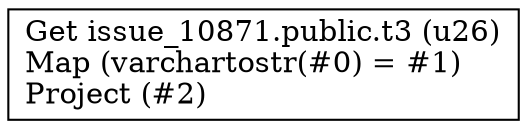 digraph G {
    node0 [shape = record, label="Get issue_10871.public.t3 (u26)\lMap (varchartostr(#0) = #1)\lProject (#2)\l"]
}

